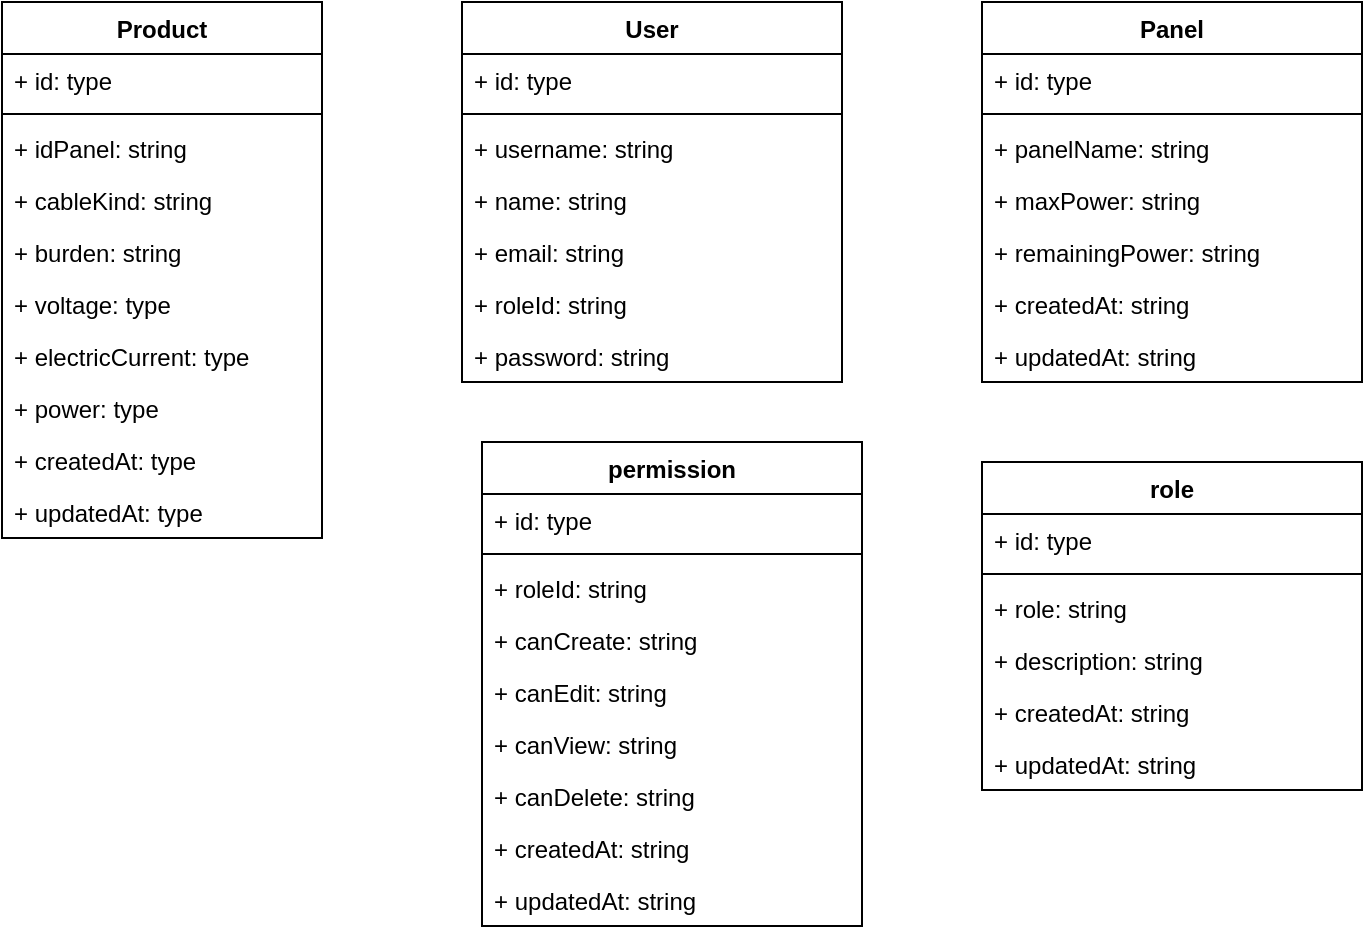 <mxfile version="20.5.3" type="device"><diagram id="ix7UoAOaNo6eC55TVzGa" name="Halaman-1"><mxGraphModel dx="711" dy="349" grid="1" gridSize="10" guides="1" tooltips="1" connect="1" arrows="1" fold="1" page="1" pageScale="1" pageWidth="1100" pageHeight="850" math="0" shadow="0"><root><mxCell id="0"/><mxCell id="1" parent="0"/><mxCell id="4UPcRvhKZlz23c380DbY-1" value="Product" style="swimlane;fontStyle=1;align=center;verticalAlign=top;childLayout=stackLayout;horizontal=1;startSize=26;horizontalStack=0;resizeParent=1;resizeParentMax=0;resizeLast=0;collapsible=1;marginBottom=0;" vertex="1" parent="1"><mxGeometry x="240" y="130" width="160" height="268" as="geometry"/></mxCell><mxCell id="4UPcRvhKZlz23c380DbY-2" value="+ id: type" style="text;strokeColor=none;fillColor=none;align=left;verticalAlign=top;spacingLeft=4;spacingRight=4;overflow=hidden;rotatable=0;points=[[0,0.5],[1,0.5]];portConstraint=eastwest;" vertex="1" parent="4UPcRvhKZlz23c380DbY-1"><mxGeometry y="26" width="160" height="26" as="geometry"/></mxCell><mxCell id="4UPcRvhKZlz23c380DbY-3" value="" style="line;strokeWidth=1;fillColor=none;align=left;verticalAlign=middle;spacingTop=-1;spacingLeft=3;spacingRight=3;rotatable=0;labelPosition=right;points=[];portConstraint=eastwest;strokeColor=inherit;" vertex="1" parent="4UPcRvhKZlz23c380DbY-1"><mxGeometry y="52" width="160" height="8" as="geometry"/></mxCell><mxCell id="4UPcRvhKZlz23c380DbY-4" value="+ idPanel: string" style="text;strokeColor=none;fillColor=none;align=left;verticalAlign=top;spacingLeft=4;spacingRight=4;overflow=hidden;rotatable=0;points=[[0,0.5],[1,0.5]];portConstraint=eastwest;" vertex="1" parent="4UPcRvhKZlz23c380DbY-1"><mxGeometry y="60" width="160" height="26" as="geometry"/></mxCell><mxCell id="4UPcRvhKZlz23c380DbY-5" value="+ cableKind: string" style="text;strokeColor=none;fillColor=none;align=left;verticalAlign=top;spacingLeft=4;spacingRight=4;overflow=hidden;rotatable=0;points=[[0,0.5],[1,0.5]];portConstraint=eastwest;" vertex="1" parent="4UPcRvhKZlz23c380DbY-1"><mxGeometry y="86" width="160" height="26" as="geometry"/></mxCell><mxCell id="4UPcRvhKZlz23c380DbY-6" value="+ burden: string" style="text;strokeColor=none;fillColor=none;align=left;verticalAlign=top;spacingLeft=4;spacingRight=4;overflow=hidden;rotatable=0;points=[[0,0.5],[1,0.5]];portConstraint=eastwest;" vertex="1" parent="4UPcRvhKZlz23c380DbY-1"><mxGeometry y="112" width="160" height="26" as="geometry"/></mxCell><mxCell id="4UPcRvhKZlz23c380DbY-8" value="+ voltage: type" style="text;strokeColor=none;fillColor=none;align=left;verticalAlign=top;spacingLeft=4;spacingRight=4;overflow=hidden;rotatable=0;points=[[0,0.5],[1,0.5]];portConstraint=eastwest;" vertex="1" parent="4UPcRvhKZlz23c380DbY-1"><mxGeometry y="138" width="160" height="26" as="geometry"/></mxCell><mxCell id="4UPcRvhKZlz23c380DbY-9" value="+ electricCurrent: type" style="text;strokeColor=none;fillColor=none;align=left;verticalAlign=top;spacingLeft=4;spacingRight=4;overflow=hidden;rotatable=0;points=[[0,0.5],[1,0.5]];portConstraint=eastwest;" vertex="1" parent="4UPcRvhKZlz23c380DbY-1"><mxGeometry y="164" width="160" height="26" as="geometry"/></mxCell><mxCell id="4UPcRvhKZlz23c380DbY-10" value="+ power: type" style="text;strokeColor=none;fillColor=none;align=left;verticalAlign=top;spacingLeft=4;spacingRight=4;overflow=hidden;rotatable=0;points=[[0,0.5],[1,0.5]];portConstraint=eastwest;" vertex="1" parent="4UPcRvhKZlz23c380DbY-1"><mxGeometry y="190" width="160" height="26" as="geometry"/></mxCell><mxCell id="4UPcRvhKZlz23c380DbY-11" value="+ createdAt: type" style="text;strokeColor=none;fillColor=none;align=left;verticalAlign=top;spacingLeft=4;spacingRight=4;overflow=hidden;rotatable=0;points=[[0,0.5],[1,0.5]];portConstraint=eastwest;" vertex="1" parent="4UPcRvhKZlz23c380DbY-1"><mxGeometry y="216" width="160" height="26" as="geometry"/></mxCell><mxCell id="4UPcRvhKZlz23c380DbY-12" value="+ updatedAt: type" style="text;strokeColor=none;fillColor=none;align=left;verticalAlign=top;spacingLeft=4;spacingRight=4;overflow=hidden;rotatable=0;points=[[0,0.5],[1,0.5]];portConstraint=eastwest;" vertex="1" parent="4UPcRvhKZlz23c380DbY-1"><mxGeometry y="242" width="160" height="26" as="geometry"/></mxCell><mxCell id="4UPcRvhKZlz23c380DbY-13" value="User" style="swimlane;fontStyle=1;align=center;verticalAlign=top;childLayout=stackLayout;horizontal=1;startSize=26;horizontalStack=0;resizeParent=1;resizeParentMax=0;resizeLast=0;collapsible=1;marginBottom=0;" vertex="1" parent="1"><mxGeometry x="470" y="130" width="190" height="190" as="geometry"/></mxCell><mxCell id="4UPcRvhKZlz23c380DbY-14" value="+ id: type" style="text;strokeColor=none;fillColor=none;align=left;verticalAlign=top;spacingLeft=4;spacingRight=4;overflow=hidden;rotatable=0;points=[[0,0.5],[1,0.5]];portConstraint=eastwest;" vertex="1" parent="4UPcRvhKZlz23c380DbY-13"><mxGeometry y="26" width="190" height="26" as="geometry"/></mxCell><mxCell id="4UPcRvhKZlz23c380DbY-15" value="" style="line;strokeWidth=1;fillColor=none;align=left;verticalAlign=middle;spacingTop=-1;spacingLeft=3;spacingRight=3;rotatable=0;labelPosition=right;points=[];portConstraint=eastwest;strokeColor=inherit;" vertex="1" parent="4UPcRvhKZlz23c380DbY-13"><mxGeometry y="52" width="190" height="8" as="geometry"/></mxCell><mxCell id="4UPcRvhKZlz23c380DbY-16" value="+ username: string" style="text;strokeColor=none;fillColor=none;align=left;verticalAlign=top;spacingLeft=4;spacingRight=4;overflow=hidden;rotatable=0;points=[[0,0.5],[1,0.5]];portConstraint=eastwest;" vertex="1" parent="4UPcRvhKZlz23c380DbY-13"><mxGeometry y="60" width="190" height="26" as="geometry"/></mxCell><mxCell id="4UPcRvhKZlz23c380DbY-24" value="+ name: string" style="text;strokeColor=none;fillColor=none;align=left;verticalAlign=top;spacingLeft=4;spacingRight=4;overflow=hidden;rotatable=0;points=[[0,0.5],[1,0.5]];portConstraint=eastwest;" vertex="1" parent="4UPcRvhKZlz23c380DbY-13"><mxGeometry y="86" width="190" height="26" as="geometry"/></mxCell><mxCell id="4UPcRvhKZlz23c380DbY-17" value="+ email: string" style="text;strokeColor=none;fillColor=none;align=left;verticalAlign=top;spacingLeft=4;spacingRight=4;overflow=hidden;rotatable=0;points=[[0,0.5],[1,0.5]];portConstraint=eastwest;" vertex="1" parent="4UPcRvhKZlz23c380DbY-13"><mxGeometry y="112" width="190" height="26" as="geometry"/></mxCell><mxCell id="4UPcRvhKZlz23c380DbY-25" value="+ roleId: string" style="text;strokeColor=none;fillColor=none;align=left;verticalAlign=top;spacingLeft=4;spacingRight=4;overflow=hidden;rotatable=0;points=[[0,0.5],[1,0.5]];portConstraint=eastwest;" vertex="1" parent="4UPcRvhKZlz23c380DbY-13"><mxGeometry y="138" width="190" height="26" as="geometry"/></mxCell><mxCell id="4UPcRvhKZlz23c380DbY-18" value="+ password: string" style="text;strokeColor=none;fillColor=none;align=left;verticalAlign=top;spacingLeft=4;spacingRight=4;overflow=hidden;rotatable=0;points=[[0,0.5],[1,0.5]];portConstraint=eastwest;" vertex="1" parent="4UPcRvhKZlz23c380DbY-13"><mxGeometry y="164" width="190" height="26" as="geometry"/></mxCell><mxCell id="4UPcRvhKZlz23c380DbY-27" value="Panel" style="swimlane;fontStyle=1;align=center;verticalAlign=top;childLayout=stackLayout;horizontal=1;startSize=26;horizontalStack=0;resizeParent=1;resizeParentMax=0;resizeLast=0;collapsible=1;marginBottom=0;" vertex="1" parent="1"><mxGeometry x="730" y="130" width="190" height="190" as="geometry"/></mxCell><mxCell id="4UPcRvhKZlz23c380DbY-28" value="+ id: type" style="text;strokeColor=none;fillColor=none;align=left;verticalAlign=top;spacingLeft=4;spacingRight=4;overflow=hidden;rotatable=0;points=[[0,0.5],[1,0.5]];portConstraint=eastwest;" vertex="1" parent="4UPcRvhKZlz23c380DbY-27"><mxGeometry y="26" width="190" height="26" as="geometry"/></mxCell><mxCell id="4UPcRvhKZlz23c380DbY-29" value="" style="line;strokeWidth=1;fillColor=none;align=left;verticalAlign=middle;spacingTop=-1;spacingLeft=3;spacingRight=3;rotatable=0;labelPosition=right;points=[];portConstraint=eastwest;strokeColor=inherit;" vertex="1" parent="4UPcRvhKZlz23c380DbY-27"><mxGeometry y="52" width="190" height="8" as="geometry"/></mxCell><mxCell id="4UPcRvhKZlz23c380DbY-30" value="+ panelName: string" style="text;strokeColor=none;fillColor=none;align=left;verticalAlign=top;spacingLeft=4;spacingRight=4;overflow=hidden;rotatable=0;points=[[0,0.5],[1,0.5]];portConstraint=eastwest;" vertex="1" parent="4UPcRvhKZlz23c380DbY-27"><mxGeometry y="60" width="190" height="26" as="geometry"/></mxCell><mxCell id="4UPcRvhKZlz23c380DbY-31" value="+ maxPower: string" style="text;strokeColor=none;fillColor=none;align=left;verticalAlign=top;spacingLeft=4;spacingRight=4;overflow=hidden;rotatable=0;points=[[0,0.5],[1,0.5]];portConstraint=eastwest;" vertex="1" parent="4UPcRvhKZlz23c380DbY-27"><mxGeometry y="86" width="190" height="26" as="geometry"/></mxCell><mxCell id="4UPcRvhKZlz23c380DbY-32" value="+ remainingPower: string" style="text;strokeColor=none;fillColor=none;align=left;verticalAlign=top;spacingLeft=4;spacingRight=4;overflow=hidden;rotatable=0;points=[[0,0.5],[1,0.5]];portConstraint=eastwest;" vertex="1" parent="4UPcRvhKZlz23c380DbY-27"><mxGeometry y="112" width="190" height="26" as="geometry"/></mxCell><mxCell id="4UPcRvhKZlz23c380DbY-35" value="+ createdAt: string" style="text;strokeColor=none;fillColor=none;align=left;verticalAlign=top;spacingLeft=4;spacingRight=4;overflow=hidden;rotatable=0;points=[[0,0.5],[1,0.5]];portConstraint=eastwest;" vertex="1" parent="4UPcRvhKZlz23c380DbY-27"><mxGeometry y="138" width="190" height="26" as="geometry"/></mxCell><mxCell id="4UPcRvhKZlz23c380DbY-36" value="+ updatedAt: string" style="text;strokeColor=none;fillColor=none;align=left;verticalAlign=top;spacingLeft=4;spacingRight=4;overflow=hidden;rotatable=0;points=[[0,0.5],[1,0.5]];portConstraint=eastwest;" vertex="1" parent="4UPcRvhKZlz23c380DbY-27"><mxGeometry y="164" width="190" height="26" as="geometry"/></mxCell><mxCell id="4UPcRvhKZlz23c380DbY-37" value="role" style="swimlane;fontStyle=1;align=center;verticalAlign=top;childLayout=stackLayout;horizontal=1;startSize=26;horizontalStack=0;resizeParent=1;resizeParentMax=0;resizeLast=0;collapsible=1;marginBottom=0;" vertex="1" parent="1"><mxGeometry x="730" y="360" width="190" height="164" as="geometry"/></mxCell><mxCell id="4UPcRvhKZlz23c380DbY-38" value="+ id: type" style="text;strokeColor=none;fillColor=none;align=left;verticalAlign=top;spacingLeft=4;spacingRight=4;overflow=hidden;rotatable=0;points=[[0,0.5],[1,0.5]];portConstraint=eastwest;" vertex="1" parent="4UPcRvhKZlz23c380DbY-37"><mxGeometry y="26" width="190" height="26" as="geometry"/></mxCell><mxCell id="4UPcRvhKZlz23c380DbY-39" value="" style="line;strokeWidth=1;fillColor=none;align=left;verticalAlign=middle;spacingTop=-1;spacingLeft=3;spacingRight=3;rotatable=0;labelPosition=right;points=[];portConstraint=eastwest;strokeColor=inherit;" vertex="1" parent="4UPcRvhKZlz23c380DbY-37"><mxGeometry y="52" width="190" height="8" as="geometry"/></mxCell><mxCell id="4UPcRvhKZlz23c380DbY-40" value="+ role: string" style="text;strokeColor=none;fillColor=none;align=left;verticalAlign=top;spacingLeft=4;spacingRight=4;overflow=hidden;rotatable=0;points=[[0,0.5],[1,0.5]];portConstraint=eastwest;" vertex="1" parent="4UPcRvhKZlz23c380DbY-37"><mxGeometry y="60" width="190" height="26" as="geometry"/></mxCell><mxCell id="4UPcRvhKZlz23c380DbY-41" value="+ description: string" style="text;strokeColor=none;fillColor=none;align=left;verticalAlign=top;spacingLeft=4;spacingRight=4;overflow=hidden;rotatable=0;points=[[0,0.5],[1,0.5]];portConstraint=eastwest;" vertex="1" parent="4UPcRvhKZlz23c380DbY-37"><mxGeometry y="86" width="190" height="26" as="geometry"/></mxCell><mxCell id="4UPcRvhKZlz23c380DbY-43" value="+ createdAt: string" style="text;strokeColor=none;fillColor=none;align=left;verticalAlign=top;spacingLeft=4;spacingRight=4;overflow=hidden;rotatable=0;points=[[0,0.5],[1,0.5]];portConstraint=eastwest;" vertex="1" parent="4UPcRvhKZlz23c380DbY-37"><mxGeometry y="112" width="190" height="26" as="geometry"/></mxCell><mxCell id="4UPcRvhKZlz23c380DbY-44" value="+ updatedAt: string" style="text;strokeColor=none;fillColor=none;align=left;verticalAlign=top;spacingLeft=4;spacingRight=4;overflow=hidden;rotatable=0;points=[[0,0.5],[1,0.5]];portConstraint=eastwest;" vertex="1" parent="4UPcRvhKZlz23c380DbY-37"><mxGeometry y="138" width="190" height="26" as="geometry"/></mxCell><mxCell id="4UPcRvhKZlz23c380DbY-45" value="permission" style="swimlane;fontStyle=1;align=center;verticalAlign=top;childLayout=stackLayout;horizontal=1;startSize=26;horizontalStack=0;resizeParent=1;resizeParentMax=0;resizeLast=0;collapsible=1;marginBottom=0;" vertex="1" parent="1"><mxGeometry x="480" y="350" width="190" height="242" as="geometry"/></mxCell><mxCell id="4UPcRvhKZlz23c380DbY-46" value="+ id: type" style="text;strokeColor=none;fillColor=none;align=left;verticalAlign=top;spacingLeft=4;spacingRight=4;overflow=hidden;rotatable=0;points=[[0,0.5],[1,0.5]];portConstraint=eastwest;" vertex="1" parent="4UPcRvhKZlz23c380DbY-45"><mxGeometry y="26" width="190" height="26" as="geometry"/></mxCell><mxCell id="4UPcRvhKZlz23c380DbY-47" value="" style="line;strokeWidth=1;fillColor=none;align=left;verticalAlign=middle;spacingTop=-1;spacingLeft=3;spacingRight=3;rotatable=0;labelPosition=right;points=[];portConstraint=eastwest;strokeColor=inherit;" vertex="1" parent="4UPcRvhKZlz23c380DbY-45"><mxGeometry y="52" width="190" height="8" as="geometry"/></mxCell><mxCell id="4UPcRvhKZlz23c380DbY-54" value="+ roleId: string" style="text;strokeColor=none;fillColor=none;align=left;verticalAlign=top;spacingLeft=4;spacingRight=4;overflow=hidden;rotatable=0;points=[[0,0.5],[1,0.5]];portConstraint=eastwest;" vertex="1" parent="4UPcRvhKZlz23c380DbY-45"><mxGeometry y="60" width="190" height="26" as="geometry"/></mxCell><mxCell id="4UPcRvhKZlz23c380DbY-48" value="+ canCreate: string" style="text;strokeColor=none;fillColor=none;align=left;verticalAlign=top;spacingLeft=4;spacingRight=4;overflow=hidden;rotatable=0;points=[[0,0.5],[1,0.5]];portConstraint=eastwest;" vertex="1" parent="4UPcRvhKZlz23c380DbY-45"><mxGeometry y="86" width="190" height="26" as="geometry"/></mxCell><mxCell id="4UPcRvhKZlz23c380DbY-53" value="+ canEdit: string" style="text;strokeColor=none;fillColor=none;align=left;verticalAlign=top;spacingLeft=4;spacingRight=4;overflow=hidden;rotatable=0;points=[[0,0.5],[1,0.5]];portConstraint=eastwest;" vertex="1" parent="4UPcRvhKZlz23c380DbY-45"><mxGeometry y="112" width="190" height="26" as="geometry"/></mxCell><mxCell id="4UPcRvhKZlz23c380DbY-49" value="+ canView: string" style="text;strokeColor=none;fillColor=none;align=left;verticalAlign=top;spacingLeft=4;spacingRight=4;overflow=hidden;rotatable=0;points=[[0,0.5],[1,0.5]];portConstraint=eastwest;" vertex="1" parent="4UPcRvhKZlz23c380DbY-45"><mxGeometry y="138" width="190" height="26" as="geometry"/></mxCell><mxCell id="4UPcRvhKZlz23c380DbY-52" value="+ canDelete: string" style="text;strokeColor=none;fillColor=none;align=left;verticalAlign=top;spacingLeft=4;spacingRight=4;overflow=hidden;rotatable=0;points=[[0,0.5],[1,0.5]];portConstraint=eastwest;" vertex="1" parent="4UPcRvhKZlz23c380DbY-45"><mxGeometry y="164" width="190" height="26" as="geometry"/></mxCell><mxCell id="4UPcRvhKZlz23c380DbY-50" value="+ createdAt: string" style="text;strokeColor=none;fillColor=none;align=left;verticalAlign=top;spacingLeft=4;spacingRight=4;overflow=hidden;rotatable=0;points=[[0,0.5],[1,0.5]];portConstraint=eastwest;" vertex="1" parent="4UPcRvhKZlz23c380DbY-45"><mxGeometry y="190" width="190" height="26" as="geometry"/></mxCell><mxCell id="4UPcRvhKZlz23c380DbY-51" value="+ updatedAt: string" style="text;strokeColor=none;fillColor=none;align=left;verticalAlign=top;spacingLeft=4;spacingRight=4;overflow=hidden;rotatable=0;points=[[0,0.5],[1,0.5]];portConstraint=eastwest;" vertex="1" parent="4UPcRvhKZlz23c380DbY-45"><mxGeometry y="216" width="190" height="26" as="geometry"/></mxCell></root></mxGraphModel></diagram></mxfile>